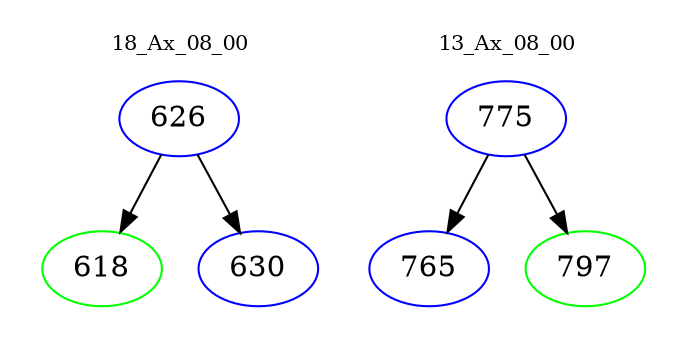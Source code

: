 digraph{
subgraph cluster_0 {
color = white
label = "18_Ax_08_00";
fontsize=10;
T0_626 [label="626", color="blue"]
T0_626 -> T0_618 [color="black"]
T0_618 [label="618", color="green"]
T0_626 -> T0_630 [color="black"]
T0_630 [label="630", color="blue"]
}
subgraph cluster_1 {
color = white
label = "13_Ax_08_00";
fontsize=10;
T1_775 [label="775", color="blue"]
T1_775 -> T1_765 [color="black"]
T1_765 [label="765", color="blue"]
T1_775 -> T1_797 [color="black"]
T1_797 [label="797", color="green"]
}
}
